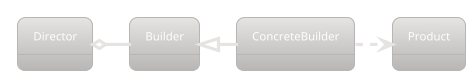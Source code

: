 @startuml Structure
!theme metal
object Director
object Builder
object ConcreteBuilder
object Product

Director o- Builder
Builder <|- ConcreteBuilder
ConcreteBuilder .> Product

@enduml